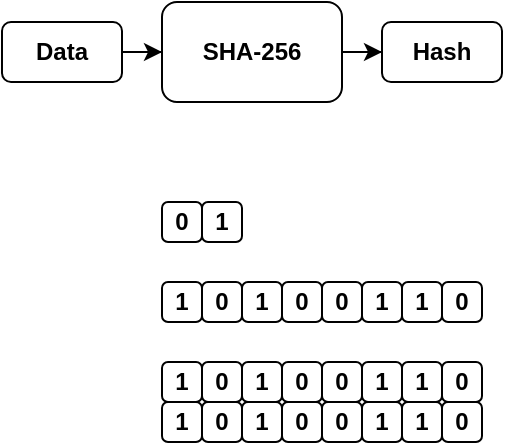 <mxfile version="20.2.8" type="github">
  <diagram id="SgPVI4OfAQDJ4Op12l3S" name="Página-1">
    <mxGraphModel dx="1178" dy="425" grid="1" gridSize="10" guides="1" tooltips="1" connect="1" arrows="1" fold="1" page="1" pageScale="1" pageWidth="827" pageHeight="1169" math="0" shadow="0">
      <root>
        <mxCell id="0" />
        <mxCell id="1" parent="0" />
        <mxCell id="MJP8c1buYIABmgIryJFc-2" value="" style="edgeStyle=orthogonalEdgeStyle;rounded=0;orthogonalLoop=1;jettySize=auto;html=1;" edge="1" parent="1" source="Oh8Jn7zO_o9vtSne1rGO-1" target="Oh8Jn7zO_o9vtSne1rGO-3">
          <mxGeometry relative="1" as="geometry" />
        </mxCell>
        <mxCell id="Oh8Jn7zO_o9vtSne1rGO-1" value="SHA-256" style="rounded=1;whiteSpace=wrap;html=1;fontStyle=1" parent="1" vertex="1">
          <mxGeometry x="120" y="40" width="90" height="50" as="geometry" />
        </mxCell>
        <mxCell id="MJP8c1buYIABmgIryJFc-1" value="" style="edgeStyle=orthogonalEdgeStyle;rounded=0;orthogonalLoop=1;jettySize=auto;html=1;" edge="1" parent="1" source="Oh8Jn7zO_o9vtSne1rGO-2" target="Oh8Jn7zO_o9vtSne1rGO-1">
          <mxGeometry relative="1" as="geometry" />
        </mxCell>
        <mxCell id="Oh8Jn7zO_o9vtSne1rGO-2" value="Data" style="rounded=1;whiteSpace=wrap;html=1;fontStyle=1" parent="1" vertex="1">
          <mxGeometry x="40" y="50" width="60" height="30" as="geometry" />
        </mxCell>
        <mxCell id="Oh8Jn7zO_o9vtSne1rGO-3" value="Hash" style="rounded=1;whiteSpace=wrap;html=1;fontStyle=1" parent="1" vertex="1">
          <mxGeometry x="230" y="50" width="60" height="30" as="geometry" />
        </mxCell>
        <mxCell id="MJP8c1buYIABmgIryJFc-4" value="0" style="rounded=1;whiteSpace=wrap;html=1;fontStyle=1" vertex="1" parent="1">
          <mxGeometry x="120" y="140" width="20" height="20" as="geometry" />
        </mxCell>
        <mxCell id="MJP8c1buYIABmgIryJFc-5" value="1" style="rounded=1;whiteSpace=wrap;html=1;fontStyle=1" vertex="1" parent="1">
          <mxGeometry x="140" y="140" width="20" height="20" as="geometry" />
        </mxCell>
        <mxCell id="MJP8c1buYIABmgIryJFc-7" value="0" style="rounded=1;whiteSpace=wrap;html=1;fontStyle=1" vertex="1" parent="1">
          <mxGeometry x="180" y="180" width="20" height="20" as="geometry" />
        </mxCell>
        <mxCell id="MJP8c1buYIABmgIryJFc-8" value="1" style="rounded=1;whiteSpace=wrap;html=1;fontStyle=1" vertex="1" parent="1">
          <mxGeometry x="120" y="180" width="20" height="20" as="geometry" />
        </mxCell>
        <mxCell id="MJP8c1buYIABmgIryJFc-9" value="1" style="rounded=1;whiteSpace=wrap;html=1;fontStyle=1" vertex="1" parent="1">
          <mxGeometry x="160" y="180" width="20" height="20" as="geometry" />
        </mxCell>
        <mxCell id="MJP8c1buYIABmgIryJFc-10" value="0" style="rounded=1;whiteSpace=wrap;html=1;fontStyle=1" vertex="1" parent="1">
          <mxGeometry x="140" y="180" width="20" height="20" as="geometry" />
        </mxCell>
        <mxCell id="MJP8c1buYIABmgIryJFc-11" value="0" style="rounded=1;whiteSpace=wrap;html=1;fontStyle=1" vertex="1" parent="1">
          <mxGeometry x="260" y="180" width="20" height="20" as="geometry" />
        </mxCell>
        <mxCell id="MJP8c1buYIABmgIryJFc-12" value="0" style="rounded=1;whiteSpace=wrap;html=1;fontStyle=1" vertex="1" parent="1">
          <mxGeometry x="200" y="180" width="20" height="20" as="geometry" />
        </mxCell>
        <mxCell id="MJP8c1buYIABmgIryJFc-13" value="1" style="rounded=1;whiteSpace=wrap;html=1;fontStyle=1" vertex="1" parent="1">
          <mxGeometry x="240" y="180" width="20" height="20" as="geometry" />
        </mxCell>
        <mxCell id="MJP8c1buYIABmgIryJFc-14" value="1" style="rounded=1;whiteSpace=wrap;html=1;fontStyle=1" vertex="1" parent="1">
          <mxGeometry x="220" y="180" width="20" height="20" as="geometry" />
        </mxCell>
        <mxCell id="MJP8c1buYIABmgIryJFc-15" value="0" style="rounded=1;whiteSpace=wrap;html=1;fontStyle=1" vertex="1" parent="1">
          <mxGeometry x="180" y="220" width="20" height="20" as="geometry" />
        </mxCell>
        <mxCell id="MJP8c1buYIABmgIryJFc-16" value="1" style="rounded=1;whiteSpace=wrap;html=1;fontStyle=1" vertex="1" parent="1">
          <mxGeometry x="120" y="220" width="20" height="20" as="geometry" />
        </mxCell>
        <mxCell id="MJP8c1buYIABmgIryJFc-17" value="1" style="rounded=1;whiteSpace=wrap;html=1;fontStyle=1" vertex="1" parent="1">
          <mxGeometry x="160" y="220" width="20" height="20" as="geometry" />
        </mxCell>
        <mxCell id="MJP8c1buYIABmgIryJFc-18" value="0" style="rounded=1;whiteSpace=wrap;html=1;fontStyle=1" vertex="1" parent="1">
          <mxGeometry x="140" y="220" width="20" height="20" as="geometry" />
        </mxCell>
        <mxCell id="MJP8c1buYIABmgIryJFc-19" value="0" style="rounded=1;whiteSpace=wrap;html=1;fontStyle=1" vertex="1" parent="1">
          <mxGeometry x="260" y="220" width="20" height="20" as="geometry" />
        </mxCell>
        <mxCell id="MJP8c1buYIABmgIryJFc-20" value="0" style="rounded=1;whiteSpace=wrap;html=1;fontStyle=1" vertex="1" parent="1">
          <mxGeometry x="200" y="220" width="20" height="20" as="geometry" />
        </mxCell>
        <mxCell id="MJP8c1buYIABmgIryJFc-21" value="1" style="rounded=1;whiteSpace=wrap;html=1;fontStyle=1" vertex="1" parent="1">
          <mxGeometry x="240" y="220" width="20" height="20" as="geometry" />
        </mxCell>
        <mxCell id="MJP8c1buYIABmgIryJFc-22" value="1" style="rounded=1;whiteSpace=wrap;html=1;fontStyle=1" vertex="1" parent="1">
          <mxGeometry x="220" y="220" width="20" height="20" as="geometry" />
        </mxCell>
        <mxCell id="MJP8c1buYIABmgIryJFc-23" value="0" style="rounded=1;whiteSpace=wrap;html=1;fontStyle=1" vertex="1" parent="1">
          <mxGeometry x="180" y="240" width="20" height="20" as="geometry" />
        </mxCell>
        <mxCell id="MJP8c1buYIABmgIryJFc-24" value="1" style="rounded=1;whiteSpace=wrap;html=1;fontStyle=1" vertex="1" parent="1">
          <mxGeometry x="120" y="240" width="20" height="20" as="geometry" />
        </mxCell>
        <mxCell id="MJP8c1buYIABmgIryJFc-25" value="1" style="rounded=1;whiteSpace=wrap;html=1;fontStyle=1" vertex="1" parent="1">
          <mxGeometry x="160" y="240" width="20" height="20" as="geometry" />
        </mxCell>
        <mxCell id="MJP8c1buYIABmgIryJFc-26" value="0" style="rounded=1;whiteSpace=wrap;html=1;fontStyle=1" vertex="1" parent="1">
          <mxGeometry x="140" y="240" width="20" height="20" as="geometry" />
        </mxCell>
        <mxCell id="MJP8c1buYIABmgIryJFc-27" value="0" style="rounded=1;whiteSpace=wrap;html=1;fontStyle=1" vertex="1" parent="1">
          <mxGeometry x="260" y="240" width="20" height="20" as="geometry" />
        </mxCell>
        <mxCell id="MJP8c1buYIABmgIryJFc-28" value="0" style="rounded=1;whiteSpace=wrap;html=1;fontStyle=1" vertex="1" parent="1">
          <mxGeometry x="200" y="240" width="20" height="20" as="geometry" />
        </mxCell>
        <mxCell id="MJP8c1buYIABmgIryJFc-29" value="1" style="rounded=1;whiteSpace=wrap;html=1;fontStyle=1" vertex="1" parent="1">
          <mxGeometry x="240" y="240" width="20" height="20" as="geometry" />
        </mxCell>
        <mxCell id="MJP8c1buYIABmgIryJFc-30" value="1" style="rounded=1;whiteSpace=wrap;html=1;fontStyle=1" vertex="1" parent="1">
          <mxGeometry x="220" y="240" width="20" height="20" as="geometry" />
        </mxCell>
      </root>
    </mxGraphModel>
  </diagram>
</mxfile>
